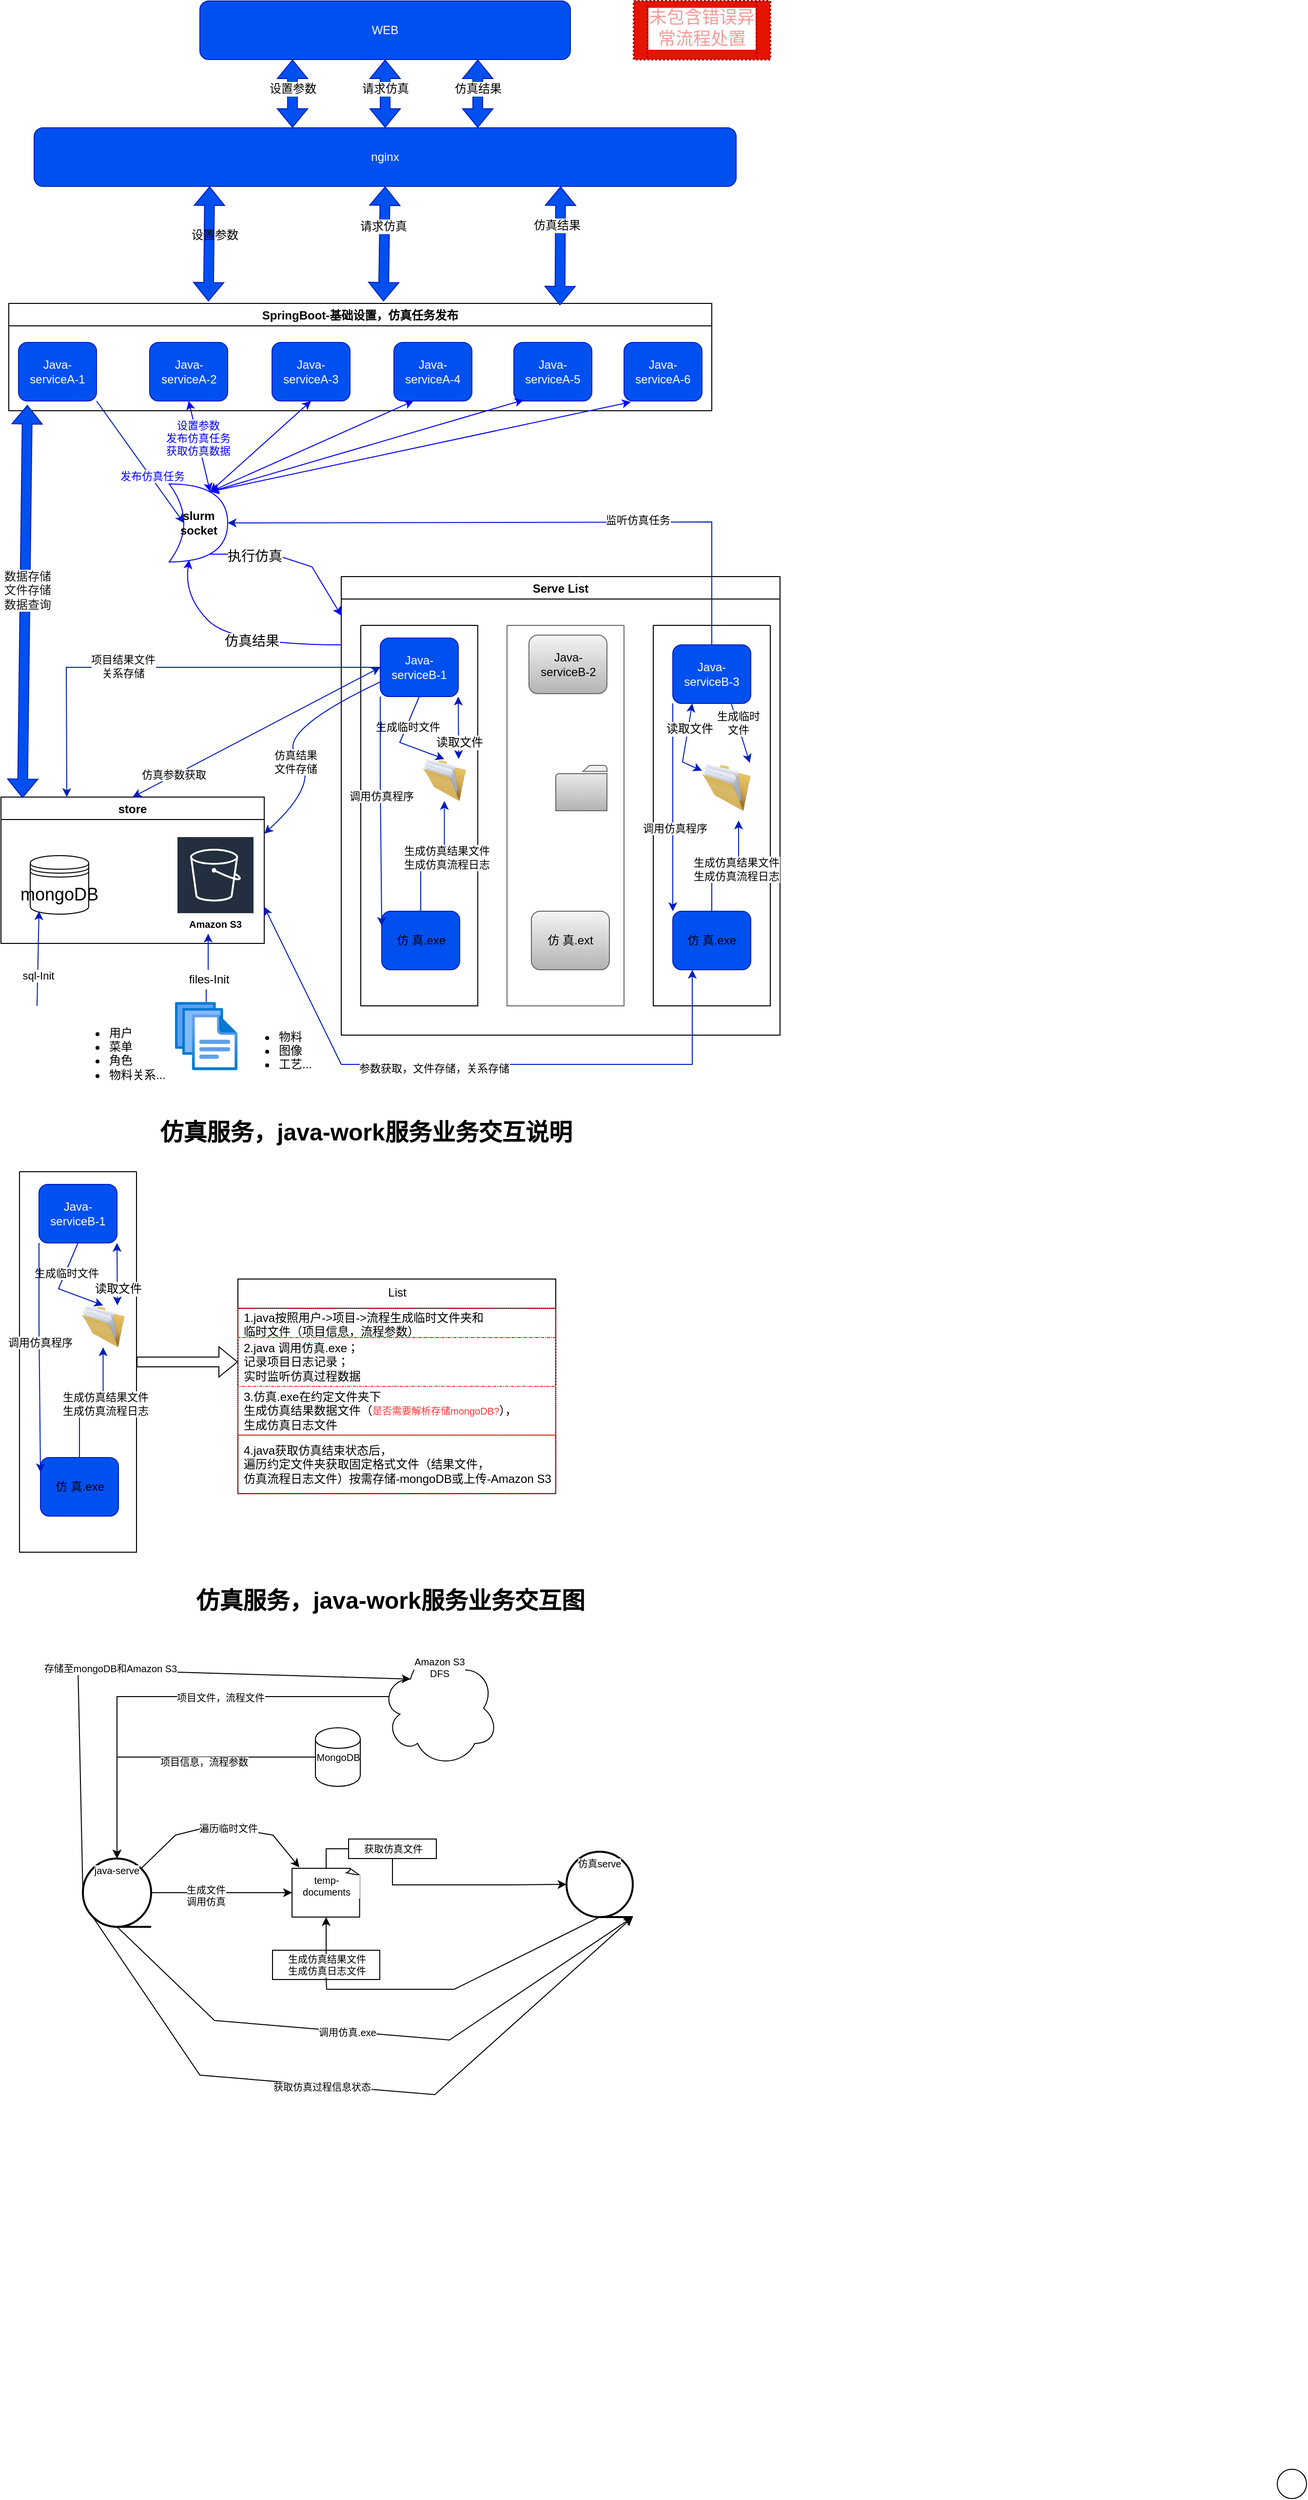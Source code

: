 <mxfile version="15.6.6" type="github">
  <diagram id="dEZNfELn5UutX3Va-8kG" name="Page-1">
    <mxGraphModel dx="1350" dy="805" grid="1" gridSize="10" guides="1" tooltips="1" connect="1" arrows="1" fold="1" page="1" pageScale="1" pageWidth="827" pageHeight="1169" math="0" shadow="0">
      <root>
        <mxCell id="0" />
        <mxCell id="1" parent="0" />
        <mxCell id="LqX_0N46ASxj5lr8gC6G-1" value="WEB" style="rounded=1;whiteSpace=wrap;html=1;fontColor=#ffffff;strokeColor=#001DBC;fillColor=#0050ef;" vertex="1" parent="1">
          <mxGeometry x="215" y="50" width="380" height="60" as="geometry" />
        </mxCell>
        <mxCell id="LqX_0N46ASxj5lr8gC6G-2" value="store" style="swimlane;fontColor=default;strokeColor=default;fillColor=default;" vertex="1" parent="1">
          <mxGeometry x="11" y="866" width="270" height="150" as="geometry" />
        </mxCell>
        <mxCell id="LqX_0N46ASxj5lr8gC6G-3" value="mongoDB" style="shape=datastore;whiteSpace=wrap;html=1;fontSize=18;fillColor=default;strokeColor=default;fontColor=default;" vertex="1" parent="LqX_0N46ASxj5lr8gC6G-2">
          <mxGeometry x="30" y="60" width="60" height="60" as="geometry" />
        </mxCell>
        <mxCell id="LqX_0N46ASxj5lr8gC6G-4" value="Amazon S3" style="sketch=0;outlineConnect=0;fontColor=default;gradientColor=none;strokeColor=#ffffff;fillColor=#232F3E;dashed=0;verticalLabelPosition=middle;verticalAlign=bottom;align=center;html=1;whiteSpace=wrap;fontSize=10;fontStyle=1;spacing=3;shape=mxgraph.aws4.productIcon;prIcon=mxgraph.aws4.s3;" vertex="1" parent="LqX_0N46ASxj5lr8gC6G-2">
          <mxGeometry x="180" y="40" width="80" height="100" as="geometry" />
        </mxCell>
        <mxCell id="LqX_0N46ASxj5lr8gC6G-5" value="nginx" style="rounded=1;whiteSpace=wrap;html=1;fontColor=#ffffff;strokeColor=#001DBC;fillColor=#0050ef;" vertex="1" parent="1">
          <mxGeometry x="45" y="180" width="720" height="60" as="geometry" />
        </mxCell>
        <mxCell id="LqX_0N46ASxj5lr8gC6G-6" value="SpringBoot-基础设置，仿真任务发布" style="swimlane;fontColor=default;strokeColor=default;fillColor=default;" vertex="1" parent="1">
          <mxGeometry x="19" y="360" width="721" height="110" as="geometry" />
        </mxCell>
        <mxCell id="LqX_0N46ASxj5lr8gC6G-7" value="Java-serviceA-1" style="rounded=1;whiteSpace=wrap;html=1;fontColor=#ffffff;strokeColor=#001DBC;fillColor=#0050ef;" vertex="1" parent="LqX_0N46ASxj5lr8gC6G-6">
          <mxGeometry x="10" y="40" width="80" height="60" as="geometry" />
        </mxCell>
        <mxCell id="LqX_0N46ASxj5lr8gC6G-8" value="Java-serviceA-2" style="rounded=1;whiteSpace=wrap;html=1;fontColor=#ffffff;strokeColor=#001DBC;fillColor=#0050ef;" vertex="1" parent="LqX_0N46ASxj5lr8gC6G-6">
          <mxGeometry x="144.5" y="40" width="80" height="60" as="geometry" />
        </mxCell>
        <mxCell id="LqX_0N46ASxj5lr8gC6G-9" value="Java-serviceA-3" style="rounded=1;whiteSpace=wrap;html=1;fontColor=#ffffff;strokeColor=#001DBC;fillColor=#0050ef;" vertex="1" parent="LqX_0N46ASxj5lr8gC6G-6">
          <mxGeometry x="270" y="40" width="80" height="60" as="geometry" />
        </mxCell>
        <mxCell id="LqX_0N46ASxj5lr8gC6G-10" value="Java-serviceA-6" style="rounded=1;whiteSpace=wrap;html=1;fontColor=#ffffff;strokeColor=#001DBC;fillColor=#0050ef;" vertex="1" parent="LqX_0N46ASxj5lr8gC6G-6">
          <mxGeometry x="631" y="40" width="80" height="60" as="geometry" />
        </mxCell>
        <mxCell id="LqX_0N46ASxj5lr8gC6G-11" value="Java-serviceA-5" style="rounded=1;whiteSpace=wrap;html=1;fontColor=#ffffff;strokeColor=#001DBC;fillColor=#0050ef;" vertex="1" parent="LqX_0N46ASxj5lr8gC6G-6">
          <mxGeometry x="518" y="40" width="80" height="60" as="geometry" />
        </mxCell>
        <mxCell id="LqX_0N46ASxj5lr8gC6G-12" value="Java-serviceA-4" style="rounded=1;whiteSpace=wrap;html=1;fontColor=#ffffff;strokeColor=#001DBC;fillColor=#0050ef;" vertex="1" parent="LqX_0N46ASxj5lr8gC6G-6">
          <mxGeometry x="395" y="40" width="80" height="60" as="geometry" />
        </mxCell>
        <mxCell id="LqX_0N46ASxj5lr8gC6G-13" value="Serve List" style="swimlane;fontColor=default;strokeColor=default;fillColor=default;" vertex="1" parent="1">
          <mxGeometry x="360" y="640" width="450" height="470" as="geometry" />
        </mxCell>
        <mxCell id="LqX_0N46ASxj5lr8gC6G-14" value="" style="swimlane;startSize=0;fontColor=#333333;strokeColor=#666666;fillColor=#E6E6E6;" vertex="1" parent="LqX_0N46ASxj5lr8gC6G-13">
          <mxGeometry x="170" y="50" width="120" height="390" as="geometry" />
        </mxCell>
        <mxCell id="LqX_0N46ASxj5lr8gC6G-15" value="Java-serviceB-2" style="rounded=1;whiteSpace=wrap;html=1;strokeColor=#666666;fillColor=#f5f5f5;gradientColor=#b3b3b3;fontColor=default;" vertex="1" parent="LqX_0N46ASxj5lr8gC6G-14">
          <mxGeometry x="22.5" y="10" width="80" height="60" as="geometry" />
        </mxCell>
        <mxCell id="LqX_0N46ASxj5lr8gC6G-16" value="仿 真.ext" style="rounded=1;whiteSpace=wrap;html=1;strokeColor=#666666;fillColor=#f5f5f5;gradientColor=#b3b3b3;fontColor=default;" vertex="1" parent="LqX_0N46ASxj5lr8gC6G-14">
          <mxGeometry x="25" y="293" width="80" height="60" as="geometry" />
        </mxCell>
        <mxCell id="LqX_0N46ASxj5lr8gC6G-17" value="" style="sketch=0;pointerEvents=1;shadow=0;dashed=0;html=1;strokeColor=#666666;fillColor=#f5f5f5;labelPosition=center;verticalLabelPosition=bottom;verticalAlign=top;outlineConnect=0;align=center;shape=mxgraph.office.concepts.folder;dashPattern=1 1;labelBackgroundColor=#ffffff;gradientColor=#b3b3b3;fontColor=default;" vertex="1" parent="LqX_0N46ASxj5lr8gC6G-14">
          <mxGeometry x="50" y="143.5" width="52.5" height="46.5" as="geometry" />
        </mxCell>
        <mxCell id="LqX_0N46ASxj5lr8gC6G-18" value="" style="swimlane;startSize=0;fontColor=default;strokeColor=default;fillColor=default;" vertex="1" parent="LqX_0N46ASxj5lr8gC6G-13">
          <mxGeometry x="20" y="50" width="120" height="390" as="geometry" />
        </mxCell>
        <mxCell id="LqX_0N46ASxj5lr8gC6G-19" value="Java-serviceB-1" style="rounded=1;whiteSpace=wrap;html=1;fontColor=#ffffff;strokeColor=#001DBC;fillColor=#0050ef;" vertex="1" parent="LqX_0N46ASxj5lr8gC6G-18">
          <mxGeometry x="20" y="13" width="80" height="60" as="geometry" />
        </mxCell>
        <mxCell id="LqX_0N46ASxj5lr8gC6G-20" value="" style="edgeStyle=orthogonalEdgeStyle;rounded=0;orthogonalLoop=1;jettySize=auto;html=1;labelBackgroundColor=default;fontColor=default;strokeColor=#001DBC;fillColor=#0050ef;" edge="1" parent="LqX_0N46ASxj5lr8gC6G-18" source="LqX_0N46ASxj5lr8gC6G-22" target="LqX_0N46ASxj5lr8gC6G-23">
          <mxGeometry relative="1" as="geometry" />
        </mxCell>
        <mxCell id="LqX_0N46ASxj5lr8gC6G-21" value="生成仿真结果文件&lt;br&gt;生成仿真流程日志" style="edgeLabel;html=1;align=center;verticalAlign=middle;resizable=0;points=[];fontColor=default;" vertex="1" connectable="0" parent="LqX_0N46ASxj5lr8gC6G-20">
          <mxGeometry x="0.181" y="-2" relative="1" as="geometry">
            <mxPoint y="1" as="offset" />
          </mxGeometry>
        </mxCell>
        <mxCell id="LqX_0N46ASxj5lr8gC6G-22" value="仿 真.exe" style="rounded=1;whiteSpace=wrap;html=1;fontColor=default;strokeColor=#001DBC;fillColor=#0050ef;" vertex="1" parent="LqX_0N46ASxj5lr8gC6G-18">
          <mxGeometry x="21.5" y="293" width="80" height="60" as="geometry" />
        </mxCell>
        <mxCell id="LqX_0N46ASxj5lr8gC6G-23" value="" style="image;html=1;image=img/lib/clip_art/general/Full_Folder_128x128.png;shadow=0;dashed=0;labelBackgroundColor=#ffffff;fontColor=default;strokeColor=default;strokeWidth=2;fillColor=none;verticalAlign=top;" vertex="1" parent="LqX_0N46ASxj5lr8gC6G-18">
          <mxGeometry x="56.5" y="137" width="58.5" height="43" as="geometry" />
        </mxCell>
        <mxCell id="LqX_0N46ASxj5lr8gC6G-24" value="" style="endArrow=classic;html=1;rounded=0;labelBackgroundColor=default;fontColor=default;strokeColor=#001DBC;exitX=0.5;exitY=1;exitDx=0;exitDy=0;entryX=0.5;entryY=0;entryDx=0;entryDy=0;fillColor=#0050ef;" edge="1" parent="LqX_0N46ASxj5lr8gC6G-18" source="LqX_0N46ASxj5lr8gC6G-19" target="LqX_0N46ASxj5lr8gC6G-23">
          <mxGeometry width="50" height="50" relative="1" as="geometry">
            <mxPoint x="82.5" y="87" as="sourcePoint" />
            <mxPoint x="22.5" y="137" as="targetPoint" />
            <Array as="points">
              <mxPoint x="40" y="120" />
            </Array>
          </mxGeometry>
        </mxCell>
        <mxCell id="LqX_0N46ASxj5lr8gC6G-25" value="生成临时文件" style="edgeLabel;html=1;align=center;verticalAlign=middle;resizable=0;points=[];fontColor=default;labelBackgroundColor=default;" vertex="1" connectable="0" parent="LqX_0N46ASxj5lr8gC6G-24">
          <mxGeometry x="-0.343" y="1" relative="1" as="geometry">
            <mxPoint as="offset" />
          </mxGeometry>
        </mxCell>
        <mxCell id="LqX_0N46ASxj5lr8gC6G-26" value="" style="endArrow=classic;html=1;rounded=0;labelBackgroundColor=default;fontColor=default;strokeColor=#001DBC;exitX=0;exitY=1;exitDx=0;exitDy=0;entryX=0;entryY=0.25;entryDx=0;entryDy=0;fillColor=#0050ef;" edge="1" parent="LqX_0N46ASxj5lr8gC6G-18" source="LqX_0N46ASxj5lr8gC6G-19" target="LqX_0N46ASxj5lr8gC6G-22">
          <mxGeometry width="50" height="50" relative="1" as="geometry">
            <mxPoint x="70" y="200" as="sourcePoint" />
            <mxPoint x="20" y="250" as="targetPoint" />
            <Array as="points">
              <mxPoint x="20" y="160" />
            </Array>
          </mxGeometry>
        </mxCell>
        <mxCell id="LqX_0N46ASxj5lr8gC6G-27" value="调用仿真程序" style="edgeLabel;html=1;align=center;verticalAlign=middle;resizable=0;points=[];fontColor=default;" vertex="1" connectable="0" parent="LqX_0N46ASxj5lr8gC6G-26">
          <mxGeometry x="-0.132" y="1" relative="1" as="geometry">
            <mxPoint as="offset" />
          </mxGeometry>
        </mxCell>
        <mxCell id="LqX_0N46ASxj5lr8gC6G-28" value="" style="endArrow=classic;startArrow=classic;html=1;rounded=0;labelBackgroundColor=default;fontSize=12;fontColor=default;strokeColor=#001DBC;entryX=1;entryY=1;entryDx=0;entryDy=0;exitX=0.75;exitY=0;exitDx=0;exitDy=0;fillColor=#0050ef;" edge="1" parent="LqX_0N46ASxj5lr8gC6G-18" source="LqX_0N46ASxj5lr8gC6G-23" target="LqX_0N46ASxj5lr8gC6G-19">
          <mxGeometry width="50" height="50" relative="1" as="geometry">
            <mxPoint x="90" y="130" as="sourcePoint" />
            <mxPoint x="140" y="80" as="targetPoint" />
          </mxGeometry>
        </mxCell>
        <mxCell id="LqX_0N46ASxj5lr8gC6G-29" value="读取文件" style="edgeLabel;html=1;align=center;verticalAlign=middle;resizable=0;points=[];fontSize=12;fontColor=default;labelBackgroundColor=default;" vertex="1" connectable="0" parent="LqX_0N46ASxj5lr8gC6G-28">
          <mxGeometry x="-0.446" relative="1" as="geometry">
            <mxPoint as="offset" />
          </mxGeometry>
        </mxCell>
        <mxCell id="LqX_0N46ASxj5lr8gC6G-30" value="" style="swimlane;startSize=0;fontColor=default;strokeColor=default;fillColor=default;" vertex="1" parent="LqX_0N46ASxj5lr8gC6G-13">
          <mxGeometry x="320" y="50" width="120" height="390" as="geometry" />
        </mxCell>
        <mxCell id="LqX_0N46ASxj5lr8gC6G-31" value="Java-serviceB-3" style="rounded=1;whiteSpace=wrap;html=1;strokeColor=#001DBC;fillColor=#0050ef;fontColor=#ffffff;" vertex="1" parent="LqX_0N46ASxj5lr8gC6G-30">
          <mxGeometry x="20" y="20" width="80" height="60" as="geometry" />
        </mxCell>
        <mxCell id="LqX_0N46ASxj5lr8gC6G-32" value="仿 真.exe" style="rounded=1;whiteSpace=wrap;html=1;strokeColor=#001DBC;fillColor=#0050ef;fontColor=default;" vertex="1" parent="LqX_0N46ASxj5lr8gC6G-30">
          <mxGeometry x="20" y="293" width="80" height="60" as="geometry" />
        </mxCell>
        <mxCell id="LqX_0N46ASxj5lr8gC6G-33" value="" style="image;html=1;image=img/lib/clip_art/general/Full_Folder_128x128.png;shadow=0;dashed=0;labelBackgroundColor=#ffffff;fontColor=default;strokeColor=default;strokeWidth=2;fillColor=none;verticalAlign=top;" vertex="1" parent="LqX_0N46ASxj5lr8gC6G-30">
          <mxGeometry x="50" y="132" width="50" height="68" as="geometry" />
        </mxCell>
        <mxCell id="LqX_0N46ASxj5lr8gC6G-34" value="" style="endArrow=classic;html=1;rounded=0;labelBackgroundColor=default;fontColor=default;strokeColor=#001DBC;exitX=0.75;exitY=1;exitDx=0;exitDy=0;entryX=0.98;entryY=0.132;entryDx=0;entryDy=0;fillColor=#0050ef;entryPerimeter=0;" edge="1" parent="LqX_0N46ASxj5lr8gC6G-30" source="LqX_0N46ASxj5lr8gC6G-31" target="LqX_0N46ASxj5lr8gC6G-33">
          <mxGeometry width="50" height="50" relative="1" as="geometry">
            <mxPoint x="69.25" y="90" as="sourcePoint" />
            <mxPoint x="100" y="154" as="targetPoint" />
          </mxGeometry>
        </mxCell>
        <mxCell id="LqX_0N46ASxj5lr8gC6G-35" value="生成临时&lt;br&gt;文件" style="edgeLabel;html=1;align=center;verticalAlign=middle;resizable=0;points=[];fontColor=default;labelBackgroundColor=default;" vertex="1" connectable="0" parent="LqX_0N46ASxj5lr8gC6G-34">
          <mxGeometry x="-0.343" y="1" relative="1" as="geometry">
            <mxPoint as="offset" />
          </mxGeometry>
        </mxCell>
        <mxCell id="LqX_0N46ASxj5lr8gC6G-36" value="" style="edgeStyle=orthogonalEdgeStyle;rounded=0;orthogonalLoop=1;jettySize=auto;html=1;labelBackgroundColor=default;fontColor=default;strokeColor=#001DBC;fillColor=#0050ef;entryX=0.75;entryY=1;entryDx=0;entryDy=0;exitX=0.5;exitY=0;exitDx=0;exitDy=0;" edge="1" parent="LqX_0N46ASxj5lr8gC6G-30" source="LqX_0N46ASxj5lr8gC6G-32" target="LqX_0N46ASxj5lr8gC6G-33">
          <mxGeometry relative="1" as="geometry">
            <mxPoint x="50" y="303" as="sourcePoint" />
            <mxPoint x="79.3" y="190" as="targetPoint" />
          </mxGeometry>
        </mxCell>
        <mxCell id="LqX_0N46ASxj5lr8gC6G-37" value="生成仿真结果文件&lt;br&gt;生成仿真流程日志" style="edgeLabel;html=1;align=center;verticalAlign=middle;resizable=0;points=[];fontColor=default;" vertex="1" connectable="0" parent="LqX_0N46ASxj5lr8gC6G-36">
          <mxGeometry x="0.181" y="-2" relative="1" as="geometry">
            <mxPoint y="1" as="offset" />
          </mxGeometry>
        </mxCell>
        <mxCell id="LqX_0N46ASxj5lr8gC6G-38" value="" style="endArrow=classic;html=1;rounded=0;labelBackgroundColor=default;fontColor=default;strokeColor=#001DBC;exitX=0;exitY=1;exitDx=0;exitDy=0;entryX=0;entryY=0;entryDx=0;entryDy=0;fillColor=#0050ef;" edge="1" parent="LqX_0N46ASxj5lr8gC6G-30" source="LqX_0N46ASxj5lr8gC6G-31" target="LqX_0N46ASxj5lr8gC6G-32">
          <mxGeometry width="50" height="50" relative="1" as="geometry">
            <mxPoint x="60" y="130" as="sourcePoint" />
            <mxPoint x="10" y="180" as="targetPoint" />
          </mxGeometry>
        </mxCell>
        <mxCell id="LqX_0N46ASxj5lr8gC6G-39" value="调用仿真程序" style="edgeLabel;html=1;align=center;verticalAlign=middle;resizable=0;points=[];fontColor=default;" vertex="1" connectable="0" parent="LqX_0N46ASxj5lr8gC6G-38">
          <mxGeometry x="0.202" y="2" relative="1" as="geometry">
            <mxPoint as="offset" />
          </mxGeometry>
        </mxCell>
        <mxCell id="LqX_0N46ASxj5lr8gC6G-40" value="" style="endArrow=classic;startArrow=classic;html=1;rounded=0;labelBackgroundColor=default;fontSize=12;fontColor=default;strokeColor=#001DBC;entryX=0.25;entryY=1;entryDx=0;entryDy=0;fillColor=#0050ef;exitX=0;exitY=0.25;exitDx=0;exitDy=0;" edge="1" parent="LqX_0N46ASxj5lr8gC6G-30" source="LqX_0N46ASxj5lr8gC6G-33" target="LqX_0N46ASxj5lr8gC6G-31">
          <mxGeometry width="50" height="50" relative="1" as="geometry">
            <mxPoint x="30" y="150" as="sourcePoint" />
            <mxPoint x="80" y="100" as="targetPoint" />
            <Array as="points">
              <mxPoint x="30" y="140" />
            </Array>
          </mxGeometry>
        </mxCell>
        <mxCell id="LqX_0N46ASxj5lr8gC6G-41" value="读取文件" style="edgeLabel;html=1;align=center;verticalAlign=middle;resizable=0;points=[];fontSize=12;fontColor=default;labelBackgroundColor=default;" vertex="1" connectable="0" parent="LqX_0N46ASxj5lr8gC6G-40">
          <mxGeometry x="0.378" relative="1" as="geometry">
            <mxPoint x="1" as="offset" />
          </mxGeometry>
        </mxCell>
        <mxCell id="LqX_0N46ASxj5lr8gC6G-43" value="" style="endArrow=classic;html=1;rounded=0;labelBackgroundColor=default;fontColor=default;strokeColor=#001DBC;exitX=1;exitY=1;exitDx=0;exitDy=0;entryX=0.25;entryY=0.5;entryDx=0;entryDy=0;entryPerimeter=0;fillColor=#0050ef;" edge="1" parent="1" source="LqX_0N46ASxj5lr8gC6G-7" target="LqX_0N46ASxj5lr8gC6G-129">
          <mxGeometry width="50" height="50" relative="1" as="geometry">
            <mxPoint x="160" y="510" as="sourcePoint" />
            <mxPoint x="180" y="584" as="targetPoint" />
          </mxGeometry>
        </mxCell>
        <mxCell id="LqX_0N46ASxj5lr8gC6G-44" value="发布仿真任务" style="edgeLabel;html=1;align=center;verticalAlign=middle;resizable=0;points=[];fontColor=#0000FF;labelBackgroundColor=default;" vertex="1" connectable="0" parent="LqX_0N46ASxj5lr8gC6G-43">
          <mxGeometry x="0.24" y="2" relative="1" as="geometry">
            <mxPoint as="offset" />
          </mxGeometry>
        </mxCell>
        <mxCell id="LqX_0N46ASxj5lr8gC6G-45" value="" style="shape=flexArrow;endArrow=classic;startArrow=classic;html=1;rounded=0;labelBackgroundColor=default;fontColor=default;strokeColor=#001DBC;entryX=0.5;entryY=1;entryDx=0;entryDy=0;fillColor=#0050ef;" edge="1" parent="1" source="LqX_0N46ASxj5lr8gC6G-5" target="LqX_0N46ASxj5lr8gC6G-1">
          <mxGeometry width="100" height="100" relative="1" as="geometry">
            <mxPoint x="355" y="240" as="sourcePoint" />
            <mxPoint x="455" y="140" as="targetPoint" />
          </mxGeometry>
        </mxCell>
        <mxCell id="LqX_0N46ASxj5lr8gC6G-46" value="请求仿真" style="edgeLabel;html=1;align=center;verticalAlign=middle;resizable=0;points=[];fontSize=12;fontColor=default;labelBackgroundColor=default;" vertex="1" connectable="0" parent="LqX_0N46ASxj5lr8gC6G-45">
          <mxGeometry x="0.286" y="-4" relative="1" as="geometry">
            <mxPoint x="-4" y="5" as="offset" />
          </mxGeometry>
        </mxCell>
        <mxCell id="LqX_0N46ASxj5lr8gC6G-47" value="" style="shape=flexArrow;endArrow=classic;startArrow=classic;html=1;rounded=0;labelBackgroundColor=default;fontColor=default;strokeColor=#001DBC;entryX=0.5;entryY=1;entryDx=0;entryDy=0;fillColor=#0050ef;" edge="1" parent="1">
          <mxGeometry width="100" height="100" relative="1" as="geometry">
            <mxPoint x="500" y="180" as="sourcePoint" />
            <mxPoint x="500" y="110" as="targetPoint" />
          </mxGeometry>
        </mxCell>
        <mxCell id="LqX_0N46ASxj5lr8gC6G-48" value="仿真结果" style="edgeLabel;html=1;align=center;verticalAlign=middle;resizable=0;points=[];fontSize=12;fontColor=default;labelBackgroundColor=default;" vertex="1" connectable="0" parent="LqX_0N46ASxj5lr8gC6G-47">
          <mxGeometry x="0.629" y="-8" relative="1" as="geometry">
            <mxPoint x="-8" y="17" as="offset" />
          </mxGeometry>
        </mxCell>
        <mxCell id="LqX_0N46ASxj5lr8gC6G-49" value="" style="shape=flexArrow;endArrow=classic;startArrow=classic;html=1;rounded=0;labelBackgroundColor=default;fontColor=default;strokeColor=#001DBC;entryX=0.5;entryY=1;entryDx=0;entryDy=0;exitX=0.533;exitY=-0.018;exitDx=0;exitDy=0;fillColor=#0050ef;exitPerimeter=0;" edge="1" parent="1" source="LqX_0N46ASxj5lr8gC6G-6" target="LqX_0N46ASxj5lr8gC6G-5">
          <mxGeometry width="100" height="100" relative="1" as="geometry">
            <mxPoint x="300" y="350" as="sourcePoint" />
            <mxPoint x="400" y="250" as="targetPoint" />
          </mxGeometry>
        </mxCell>
        <mxCell id="LqX_0N46ASxj5lr8gC6G-50" value="请求仿真" style="edgeLabel;html=1;align=center;verticalAlign=middle;resizable=0;points=[];fontSize=12;fontColor=default;" vertex="1" connectable="0" parent="LqX_0N46ASxj5lr8gC6G-49">
          <mxGeometry x="0.305" y="2" relative="1" as="geometry">
            <mxPoint as="offset" />
          </mxGeometry>
        </mxCell>
        <mxCell id="LqX_0N46ASxj5lr8gC6G-51" value="" style="shape=flexArrow;endArrow=classic;startArrow=classic;html=1;rounded=0;labelBackgroundColor=default;fontColor=default;strokeColor=#001DBC;entryX=0.75;entryY=1;entryDx=0;entryDy=0;exitX=0.784;exitY=0.018;exitDx=0;exitDy=0;fillColor=#0050ef;exitPerimeter=0;" edge="1" parent="1" source="LqX_0N46ASxj5lr8gC6G-6" target="LqX_0N46ASxj5lr8gC6G-5">
          <mxGeometry width="100" height="100" relative="1" as="geometry">
            <mxPoint x="400" y="350" as="sourcePoint" />
            <mxPoint x="500" y="250" as="targetPoint" />
          </mxGeometry>
        </mxCell>
        <mxCell id="LqX_0N46ASxj5lr8gC6G-52" value="仿真结果" style="edgeLabel;html=1;align=center;verticalAlign=middle;resizable=0;points=[];fontSize=12;fontColor=default;" vertex="1" connectable="0" parent="LqX_0N46ASxj5lr8gC6G-51">
          <mxGeometry x="0.344" y="4" relative="1" as="geometry">
            <mxPoint as="offset" />
          </mxGeometry>
        </mxCell>
        <mxCell id="LqX_0N46ASxj5lr8gC6G-55" value="" style="curved=1;endArrow=classic;html=1;rounded=0;labelBackgroundColor=default;fontColor=default;strokeColor=#001DBC;exitX=0;exitY=0.75;exitDx=0;exitDy=0;entryX=1;entryY=0.25;entryDx=0;entryDy=0;fillColor=#0050ef;" edge="1" parent="1" source="LqX_0N46ASxj5lr8gC6G-19" target="LqX_0N46ASxj5lr8gC6G-2">
          <mxGeometry width="50" height="50" relative="1" as="geometry">
            <mxPoint x="340" y="800" as="sourcePoint" />
            <mxPoint x="290" y="850" as="targetPoint" />
            <Array as="points">
              <mxPoint x="290" y="800" />
              <mxPoint x="340" y="850" />
            </Array>
          </mxGeometry>
        </mxCell>
        <mxCell id="LqX_0N46ASxj5lr8gC6G-56" value="仿真结果&lt;br&gt;文件存储" style="edgeLabel;html=1;align=center;verticalAlign=middle;resizable=0;points=[];fontColor=default;" vertex="1" connectable="0" parent="LqX_0N46ASxj5lr8gC6G-55">
          <mxGeometry x="0.171" y="-6" relative="1" as="geometry">
            <mxPoint y="-1" as="offset" />
          </mxGeometry>
        </mxCell>
        <mxCell id="LqX_0N46ASxj5lr8gC6G-57" value="" style="endArrow=classic;html=1;rounded=0;labelBackgroundColor=default;fontColor=default;strokeColor=#001DBC;exitX=0.5;exitY=0;exitDx=0;exitDy=0;entryX=1;entryY=0.5;entryDx=0;entryDy=0;entryPerimeter=0;fillColor=#0050ef;" edge="1" parent="1" source="LqX_0N46ASxj5lr8gC6G-31" target="LqX_0N46ASxj5lr8gC6G-129">
          <mxGeometry width="50" height="50" relative="1" as="geometry">
            <mxPoint x="710" y="580" as="sourcePoint" />
            <mxPoint x="253.5" y="584" as="targetPoint" />
            <Array as="points">
              <mxPoint x="740" y="584" />
            </Array>
          </mxGeometry>
        </mxCell>
        <mxCell id="LqX_0N46ASxj5lr8gC6G-58" value="监听仿真任务" style="edgeLabel;html=1;align=center;verticalAlign=middle;resizable=0;points=[];fontColor=default;" vertex="1" connectable="0" parent="LqX_0N46ASxj5lr8gC6G-57">
          <mxGeometry x="-0.35" y="-2" relative="1" as="geometry">
            <mxPoint as="offset" />
          </mxGeometry>
        </mxCell>
        <mxCell id="LqX_0N46ASxj5lr8gC6G-59" value="" style="endArrow=classic;html=1;rounded=0;labelBackgroundColor=default;fontColor=default;strokeColor=#001DBC;exitX=0;exitY=0.5;exitDx=0;exitDy=0;entryX=0.25;entryY=0;entryDx=0;entryDy=0;fillColor=#0050ef;" edge="1" parent="1" source="LqX_0N46ASxj5lr8gC6G-19" target="LqX_0N46ASxj5lr8gC6G-2">
          <mxGeometry width="50" height="50" relative="1" as="geometry">
            <mxPoint x="30" y="810" as="sourcePoint" />
            <mxPoint x="80" y="740" as="targetPoint" />
            <Array as="points">
              <mxPoint x="78" y="733" />
            </Array>
          </mxGeometry>
        </mxCell>
        <mxCell id="LqX_0N46ASxj5lr8gC6G-60" value="项目结果文件&lt;br&gt;关系存储" style="edgeLabel;html=1;align=center;verticalAlign=middle;resizable=0;points=[];fontColor=default;" vertex="1" connectable="0" parent="LqX_0N46ASxj5lr8gC6G-59">
          <mxGeometry x="0.16" y="-1" relative="1" as="geometry">
            <mxPoint as="offset" />
          </mxGeometry>
        </mxCell>
        <mxCell id="LqX_0N46ASxj5lr8gC6G-61" value="" style="endArrow=classic;startArrow=classic;html=1;rounded=0;labelBackgroundColor=default;fontColor=default;strokeColor=#001DBC;entryX=0;entryY=0.5;entryDx=0;entryDy=0;exitX=0.5;exitY=0;exitDx=0;exitDy=0;fillColor=#0050ef;" edge="1" parent="1" source="LqX_0N46ASxj5lr8gC6G-2" target="LqX_0N46ASxj5lr8gC6G-19">
          <mxGeometry width="50" height="50" relative="1" as="geometry">
            <mxPoint x="170" y="850" as="sourcePoint" />
            <mxPoint x="220" y="800" as="targetPoint" />
          </mxGeometry>
        </mxCell>
        <mxCell id="LqX_0N46ASxj5lr8gC6G-62" value="仿真参数获取" style="edgeLabel;html=1;align=center;verticalAlign=middle;resizable=0;points=[];fontColor=default;" vertex="1" connectable="0" parent="LqX_0N46ASxj5lr8gC6G-61">
          <mxGeometry x="-0.668" y="1" relative="1" as="geometry">
            <mxPoint as="offset" />
          </mxGeometry>
        </mxCell>
        <mxCell id="LqX_0N46ASxj5lr8gC6G-63" value="" style="endArrow=classic;startArrow=classic;html=1;rounded=0;labelBackgroundColor=default;fontColor=default;strokeColor=#001DBC;entryX=0.25;entryY=1;entryDx=0;entryDy=0;exitX=1;exitY=0.75;exitDx=0;exitDy=0;fillColor=#0050ef;" edge="1" parent="1" source="LqX_0N46ASxj5lr8gC6G-2" target="LqX_0N46ASxj5lr8gC6G-32">
          <mxGeometry width="50" height="50" relative="1" as="geometry">
            <mxPoint x="690" y="1093" as="sourcePoint" />
            <mxPoint x="740" y="1043" as="targetPoint" />
            <Array as="points">
              <mxPoint x="360" y="1140" />
              <mxPoint x="590" y="1140" />
              <mxPoint x="720" y="1140" />
            </Array>
          </mxGeometry>
        </mxCell>
        <mxCell id="LqX_0N46ASxj5lr8gC6G-64" value="参数获取，文件存储，关系存储" style="edgeLabel;html=1;align=center;verticalAlign=middle;resizable=0;points=[];fontColor=default;labelBackgroundColor=default;" vertex="1" connectable="0" parent="LqX_0N46ASxj5lr8gC6G-63">
          <mxGeometry x="-0.138" y="-4" relative="1" as="geometry">
            <mxPoint as="offset" />
          </mxGeometry>
        </mxCell>
        <mxCell id="LqX_0N46ASxj5lr8gC6G-65" value="" style="shape=image;html=1;verticalAlign=top;verticalLabelPosition=bottom;labelBackgroundColor=#ffffff;imageAspect=0;aspect=fixed;image=https://cdn1.iconfinder.com/data/icons/hawcons/32/699166-icon-89-document-file-sql-128.png;shadow=0;dashed=1;dashPattern=1 1;fontColor=default;strokeColor=default;strokeWidth=2;fillColor=default;" vertex="1" parent="1">
          <mxGeometry x="13" y="1080" width="70" height="70" as="geometry" />
        </mxCell>
        <mxCell id="LqX_0N46ASxj5lr8gC6G-66" value="" style="endArrow=classic;html=1;rounded=0;labelBackgroundColor=default;fontColor=default;strokeColor=#001DBC;exitX=0.5;exitY=0;exitDx=0;exitDy=0;entryX=0.15;entryY=0.95;entryDx=0;entryDy=0;entryPerimeter=0;fillColor=#0050ef;" edge="1" parent="1" source="LqX_0N46ASxj5lr8gC6G-65" target="LqX_0N46ASxj5lr8gC6G-3">
          <mxGeometry width="50" height="50" relative="1" as="geometry">
            <mxPoint x="90" y="1090" as="sourcePoint" />
            <mxPoint x="140" y="1040" as="targetPoint" />
          </mxGeometry>
        </mxCell>
        <mxCell id="LqX_0N46ASxj5lr8gC6G-67" value="sql-Init" style="edgeLabel;html=1;align=center;verticalAlign=middle;resizable=0;points=[];fontColor=default;" vertex="1" connectable="0" parent="LqX_0N46ASxj5lr8gC6G-66">
          <mxGeometry x="-0.361" relative="1" as="geometry">
            <mxPoint as="offset" />
          </mxGeometry>
        </mxCell>
        <mxCell id="LqX_0N46ASxj5lr8gC6G-68" value="" style="edgeStyle=orthogonalEdgeStyle;rounded=0;orthogonalLoop=1;jettySize=auto;html=1;labelBackgroundColor=default;fontColor=default;strokeColor=#001DBC;fillColor=#0050ef;startArrow=none;" edge="1" parent="1" source="LqX_0N46ASxj5lr8gC6G-70" target="LqX_0N46ASxj5lr8gC6G-4">
          <mxGeometry relative="1" as="geometry">
            <Array as="points">
              <mxPoint x="231" y="1050" />
            </Array>
          </mxGeometry>
        </mxCell>
        <mxCell id="LqX_0N46ASxj5lr8gC6G-69" value="" style="aspect=fixed;html=1;points=[];align=center;image;fontSize=12;image=img/lib/azure2/general/Files.svg;shadow=0;dashed=1;dashPattern=1 1;labelBackgroundColor=default;fontColor=default;strokeColor=default;strokeWidth=2;fillColor=default;" vertex="1" parent="1">
          <mxGeometry x="189.5" y="1076" width="64" height="70" as="geometry" />
        </mxCell>
        <mxCell id="LqX_0N46ASxj5lr8gC6G-70" value="files-Init" style="text;html=1;align=center;verticalAlign=middle;resizable=0;points=[];autosize=1;strokeColor=none;fillColor=none;fontColor=default;" vertex="1" parent="1">
          <mxGeometry x="193.5" y="1043" width="60" height="20" as="geometry" />
        </mxCell>
        <mxCell id="LqX_0N46ASxj5lr8gC6G-71" value="" style="edgeStyle=orthogonalEdgeStyle;rounded=0;orthogonalLoop=1;jettySize=auto;html=1;labelBackgroundColor=default;fontColor=default;strokeColor=#001DBC;fillColor=#0050ef;endArrow=none;" edge="1" parent="1" source="LqX_0N46ASxj5lr8gC6G-69" target="LqX_0N46ASxj5lr8gC6G-70">
          <mxGeometry relative="1" as="geometry">
            <mxPoint x="231" y="1080" as="sourcePoint" />
            <mxPoint x="231" y="1006" as="targetPoint" />
            <Array as="points">
              <mxPoint x="231" y="1050" />
            </Array>
          </mxGeometry>
        </mxCell>
        <mxCell id="LqX_0N46ASxj5lr8gC6G-72" value="&lt;font style=&quot;font-size: 18px&quot; color=&quot;#f19c99&quot;&gt;未包含错误异常流程处置&lt;/font&gt;" style="shape=process;whiteSpace=wrap;html=1;backgroundOutline=1;shadow=0;dashed=1;dashPattern=1 1;labelBackgroundColor=default;strokeWidth=2;verticalAlign=top;perimeterSpacing=1;fillColor=#e51400;strokeColor=#B20000;fontColor=#ffffff;" vertex="1" parent="1">
          <mxGeometry x="660" y="50" width="140" height="60" as="geometry" />
        </mxCell>
        <mxCell id="LqX_0N46ASxj5lr8gC6G-73" value="" style="shape=flexArrow;endArrow=classic;startArrow=classic;html=1;rounded=0;labelBackgroundColor=default;fontSize=18;fontColor=#3333FF;strokeColor=#001DBC;entryX=0.113;entryY=1.067;entryDx=0;entryDy=0;exitX=0.078;exitY=0.007;exitDx=0;exitDy=0;exitPerimeter=0;fillColor=#0050ef;entryPerimeter=0;" edge="1" parent="1" target="LqX_0N46ASxj5lr8gC6G-7">
          <mxGeometry width="100" height="100" relative="1" as="geometry">
            <mxPoint x="33.06" y="867.05" as="sourcePoint" />
            <mxPoint x="51" y="460" as="targetPoint" />
          </mxGeometry>
        </mxCell>
        <mxCell id="LqX_0N46ASxj5lr8gC6G-74" value="数据存储&lt;br style=&quot;font-size: 12px&quot;&gt;文件存储&lt;br&gt;数据查询" style="edgeLabel;html=1;align=center;verticalAlign=middle;resizable=0;points=[];fontSize=12;fontColor=#1A1A1A;labelBackgroundColor=default;" vertex="1" connectable="0" parent="LqX_0N46ASxj5lr8gC6G-73">
          <mxGeometry x="0.058" y="-2" relative="1" as="geometry">
            <mxPoint as="offset" />
          </mxGeometry>
        </mxCell>
        <mxCell id="LqX_0N46ASxj5lr8gC6G-75" value="&lt;ul&gt;&lt;li&gt;用户&lt;/li&gt;&lt;li&gt;菜单&amp;nbsp;&lt;/li&gt;&lt;li&gt;角色&lt;/li&gt;&lt;li&gt;物料关系...&lt;/li&gt;&lt;/ul&gt;" style="text;strokeColor=none;fillColor=none;html=1;whiteSpace=wrap;verticalAlign=middle;overflow=hidden;shadow=0;dashed=1;dashPattern=1 1;labelBackgroundColor=default;fontSize=12;fontColor=default;" vertex="1" parent="1">
          <mxGeometry x="80" y="1086" width="100" height="74" as="geometry" />
        </mxCell>
        <mxCell id="LqX_0N46ASxj5lr8gC6G-76" value="&lt;ul&gt;&lt;li&gt;物料&lt;/li&gt;&lt;li&gt;图像&lt;/li&gt;&lt;li&gt;工艺...&lt;/li&gt;&lt;/ul&gt;" style="text;strokeColor=none;fillColor=none;html=1;whiteSpace=wrap;verticalAlign=middle;overflow=hidden;shadow=0;dashed=1;dashPattern=1 1;labelBackgroundColor=default;fontSize=12;fontColor=default;" vertex="1" parent="1">
          <mxGeometry x="254" y="1090" width="90" height="60" as="geometry" />
        </mxCell>
        <mxCell id="LqX_0N46ASxj5lr8gC6G-77" value="" style="shape=flexArrow;endArrow=classic;startArrow=classic;html=1;rounded=0;labelBackgroundColor=default;fontSize=12;fontColor=default;strokeColor=#001DBC;entryX=0.25;entryY=1;entryDx=0;entryDy=0;fillColor=#0050ef;exitX=0.284;exitY=-0.018;exitDx=0;exitDy=0;exitPerimeter=0;" edge="1" parent="1" source="LqX_0N46ASxj5lr8gC6G-6" target="LqX_0N46ASxj5lr8gC6G-5">
          <mxGeometry width="100" height="100" relative="1" as="geometry">
            <mxPoint x="225" y="350" as="sourcePoint" />
            <mxPoint x="360" y="260" as="targetPoint" />
          </mxGeometry>
        </mxCell>
        <mxCell id="LqX_0N46ASxj5lr8gC6G-78" value="" style="shape=flexArrow;endArrow=classic;startArrow=classic;html=1;rounded=0;labelBackgroundColor=default;fontSize=12;fontColor=default;strokeColor=#001DBC;entryX=0.25;entryY=1;entryDx=0;entryDy=0;exitX=0.368;exitY=0;exitDx=0;exitDy=0;exitPerimeter=0;fillColor=#0050ef;" edge="1" parent="1" source="LqX_0N46ASxj5lr8gC6G-5" target="LqX_0N46ASxj5lr8gC6G-1">
          <mxGeometry width="100" height="100" relative="1" as="geometry">
            <mxPoint x="110" y="210" as="sourcePoint" />
            <mxPoint x="210" y="110" as="targetPoint" />
          </mxGeometry>
        </mxCell>
        <mxCell id="LqX_0N46ASxj5lr8gC6G-79" value="设置参数" style="edgeLabel;html=1;align=center;verticalAlign=middle;resizable=0;points=[];fontSize=12;fontColor=default;labelBackgroundColor=default;" vertex="1" connectable="0" parent="LqX_0N46ASxj5lr8gC6G-78">
          <mxGeometry x="0.286" y="-4" relative="1" as="geometry">
            <mxPoint x="-4" y="5" as="offset" />
          </mxGeometry>
        </mxCell>
        <mxCell id="LqX_0N46ASxj5lr8gC6G-80" value="设置参数" style="text;html=1;align=center;verticalAlign=middle;resizable=0;points=[];autosize=1;strokeColor=none;fillColor=none;fontSize=12;fontColor=default;" vertex="1" parent="1">
          <mxGeometry x="200" y="280" width="60" height="20" as="geometry" />
        </mxCell>
        <mxCell id="LqX_0N46ASxj5lr8gC6G-82" value="" style="swimlane;startSize=0;fontColor=default;strokeColor=default;fillColor=default;" vertex="1" parent="1">
          <mxGeometry x="30" y="1250" width="120" height="390" as="geometry" />
        </mxCell>
        <mxCell id="LqX_0N46ASxj5lr8gC6G-83" value="Java-serviceB-1" style="rounded=1;whiteSpace=wrap;html=1;fontColor=#ffffff;strokeColor=#001DBC;fillColor=#0050ef;" vertex="1" parent="LqX_0N46ASxj5lr8gC6G-82">
          <mxGeometry x="20" y="13" width="80" height="60" as="geometry" />
        </mxCell>
        <mxCell id="LqX_0N46ASxj5lr8gC6G-84" value="" style="edgeStyle=orthogonalEdgeStyle;rounded=0;orthogonalLoop=1;jettySize=auto;html=1;labelBackgroundColor=default;fontColor=default;strokeColor=#001DBC;fillColor=#0050ef;" edge="1" parent="LqX_0N46ASxj5lr8gC6G-82" source="LqX_0N46ASxj5lr8gC6G-86" target="LqX_0N46ASxj5lr8gC6G-87">
          <mxGeometry relative="1" as="geometry" />
        </mxCell>
        <mxCell id="LqX_0N46ASxj5lr8gC6G-85" value="生成仿真结果文件&lt;br&gt;生成仿真流程日志" style="edgeLabel;html=1;align=center;verticalAlign=middle;resizable=0;points=[];fontColor=default;" vertex="1" connectable="0" parent="LqX_0N46ASxj5lr8gC6G-84">
          <mxGeometry x="0.181" y="-2" relative="1" as="geometry">
            <mxPoint y="1" as="offset" />
          </mxGeometry>
        </mxCell>
        <mxCell id="LqX_0N46ASxj5lr8gC6G-86" value="仿 真.exe" style="rounded=1;whiteSpace=wrap;html=1;fontColor=default;strokeColor=#001DBC;fillColor=#0050ef;" vertex="1" parent="LqX_0N46ASxj5lr8gC6G-82">
          <mxGeometry x="21.5" y="293" width="80" height="60" as="geometry" />
        </mxCell>
        <mxCell id="LqX_0N46ASxj5lr8gC6G-87" value="" style="image;html=1;image=img/lib/clip_art/general/Full_Folder_128x128.png;shadow=0;dashed=0;labelBackgroundColor=#ffffff;fontColor=default;strokeColor=default;strokeWidth=2;fillColor=none;verticalAlign=top;" vertex="1" parent="LqX_0N46ASxj5lr8gC6G-82">
          <mxGeometry x="56.5" y="137" width="58.5" height="43" as="geometry" />
        </mxCell>
        <mxCell id="LqX_0N46ASxj5lr8gC6G-88" value="" style="endArrow=classic;html=1;rounded=0;labelBackgroundColor=default;fontColor=default;strokeColor=#001DBC;exitX=0.5;exitY=1;exitDx=0;exitDy=0;entryX=0.5;entryY=0;entryDx=0;entryDy=0;fillColor=#0050ef;" edge="1" parent="LqX_0N46ASxj5lr8gC6G-82" source="LqX_0N46ASxj5lr8gC6G-83" target="LqX_0N46ASxj5lr8gC6G-87">
          <mxGeometry width="50" height="50" relative="1" as="geometry">
            <mxPoint x="82.5" y="87" as="sourcePoint" />
            <mxPoint x="22.5" y="137" as="targetPoint" />
            <Array as="points">
              <mxPoint x="40" y="120" />
            </Array>
          </mxGeometry>
        </mxCell>
        <mxCell id="LqX_0N46ASxj5lr8gC6G-89" value="生成临时文件" style="edgeLabel;html=1;align=center;verticalAlign=middle;resizable=0;points=[];fontColor=default;labelBackgroundColor=default;" vertex="1" connectable="0" parent="LqX_0N46ASxj5lr8gC6G-88">
          <mxGeometry x="-0.343" y="1" relative="1" as="geometry">
            <mxPoint as="offset" />
          </mxGeometry>
        </mxCell>
        <mxCell id="LqX_0N46ASxj5lr8gC6G-90" value="" style="endArrow=classic;html=1;rounded=0;labelBackgroundColor=default;fontColor=default;strokeColor=#001DBC;exitX=0;exitY=1;exitDx=0;exitDy=0;entryX=0;entryY=0.25;entryDx=0;entryDy=0;fillColor=#0050ef;" edge="1" parent="LqX_0N46ASxj5lr8gC6G-82" source="LqX_0N46ASxj5lr8gC6G-83" target="LqX_0N46ASxj5lr8gC6G-86">
          <mxGeometry width="50" height="50" relative="1" as="geometry">
            <mxPoint x="70" y="200" as="sourcePoint" />
            <mxPoint x="20" y="250" as="targetPoint" />
            <Array as="points">
              <mxPoint x="20" y="160" />
            </Array>
          </mxGeometry>
        </mxCell>
        <mxCell id="LqX_0N46ASxj5lr8gC6G-91" value="调用仿真程序" style="edgeLabel;html=1;align=center;verticalAlign=middle;resizable=0;points=[];fontColor=default;" vertex="1" connectable="0" parent="LqX_0N46ASxj5lr8gC6G-90">
          <mxGeometry x="-0.132" y="1" relative="1" as="geometry">
            <mxPoint as="offset" />
          </mxGeometry>
        </mxCell>
        <mxCell id="LqX_0N46ASxj5lr8gC6G-92" value="" style="endArrow=classic;startArrow=classic;html=1;rounded=0;labelBackgroundColor=default;fontSize=12;fontColor=default;strokeColor=#001DBC;entryX=1;entryY=1;entryDx=0;entryDy=0;exitX=0.75;exitY=0;exitDx=0;exitDy=0;fillColor=#0050ef;" edge="1" parent="LqX_0N46ASxj5lr8gC6G-82" source="LqX_0N46ASxj5lr8gC6G-87" target="LqX_0N46ASxj5lr8gC6G-83">
          <mxGeometry width="50" height="50" relative="1" as="geometry">
            <mxPoint x="90" y="130" as="sourcePoint" />
            <mxPoint x="140" y="80" as="targetPoint" />
          </mxGeometry>
        </mxCell>
        <mxCell id="LqX_0N46ASxj5lr8gC6G-93" value="读取文件" style="edgeLabel;html=1;align=center;verticalAlign=middle;resizable=0;points=[];fontSize=12;fontColor=default;labelBackgroundColor=default;" vertex="1" connectable="0" parent="LqX_0N46ASxj5lr8gC6G-92">
          <mxGeometry x="-0.446" relative="1" as="geometry">
            <mxPoint as="offset" />
          </mxGeometry>
        </mxCell>
        <mxCell id="LqX_0N46ASxj5lr8gC6G-94" value="" style="shape=flexArrow;endArrow=classic;html=1;rounded=0;labelBackgroundColor=default;fontSize=12;fontColor=default;strokeColor=default;exitX=1;exitY=0.5;exitDx=0;exitDy=0;entryX=0;entryY=0.5;entryDx=0;entryDy=0;" edge="1" parent="1" source="LqX_0N46ASxj5lr8gC6G-82" target="LqX_0N46ASxj5lr8gC6G-97">
          <mxGeometry width="50" height="50" relative="1" as="geometry">
            <mxPoint x="230" y="1470" as="sourcePoint" />
            <mxPoint x="250" y="1430" as="targetPoint" />
          </mxGeometry>
        </mxCell>
        <mxCell id="LqX_0N46ASxj5lr8gC6G-95" value="List" style="swimlane;fontStyle=0;childLayout=stackLayout;horizontal=1;startSize=30;horizontalStack=0;resizeParent=1;resizeParentMax=0;resizeLast=0;collapsible=1;marginBottom=0;shadow=0;labelBackgroundColor=default;fontSize=12;fontColor=default;strokeColor=default;strokeWidth=1;fillColor=default;verticalAlign=top;html=1;" vertex="1" parent="1">
          <mxGeometry x="254" y="1360" width="326" height="220" as="geometry" />
        </mxCell>
        <mxCell id="LqX_0N46ASxj5lr8gC6G-96" value="1.java按照用户-&amp;gt;项目-&amp;gt;流程生成临时文件夹和&lt;br&gt;临时文件（项目信息，流程参数）" style="text;strokeColor=#FF0000;fillColor=none;align=left;verticalAlign=middle;spacingLeft=4;spacingRight=4;overflow=hidden;points=[[0,0.5],[1,0.5]];portConstraint=eastwest;rotatable=0;shadow=0;dashed=1;dashPattern=1 1;labelBackgroundColor=default;fontSize=12;fontColor=default;html=1;" vertex="1" parent="LqX_0N46ASxj5lr8gC6G-95">
          <mxGeometry y="30" width="326" height="30" as="geometry" />
        </mxCell>
        <mxCell id="LqX_0N46ASxj5lr8gC6G-97" value="2.java 调用仿真.exe；&lt;br&gt;记录项目日志记录；&lt;br&gt;实时监听仿真过程数据" style="text;align=left;verticalAlign=middle;spacingLeft=4;spacingRight=4;overflow=hidden;points=[[0,0.5],[1,0.5]];portConstraint=eastwest;rotatable=0;shadow=0;labelBackgroundColor=default;fontSize=12;html=1;fontColor=default;strokeWidth=1;strokeColor=#FF3333;dashed=1;dashPattern=1 2;" vertex="1" parent="LqX_0N46ASxj5lr8gC6G-95">
          <mxGeometry y="60" width="326" height="50" as="geometry" />
        </mxCell>
        <mxCell id="LqX_0N46ASxj5lr8gC6G-98" value="3.仿真.exe在约定文件夹下&lt;br&gt;生成仿真结果数据文件（&lt;font style=&quot;font-size: 10px&quot; color=&quot;#ff3333&quot;&gt;是否需要解析存储mongoDB?&lt;/font&gt;），&lt;br&gt;生成仿真日志文件" style="text;strokeColor=#FF3333;fillColor=none;align=left;verticalAlign=middle;spacingLeft=4;spacingRight=4;overflow=hidden;points=[[0,0.5],[1,0.5]];portConstraint=eastwest;rotatable=0;shadow=0;dashed=1;dashPattern=1 1;labelBackgroundColor=default;fontSize=12;fontColor=default;html=1;" vertex="1" parent="LqX_0N46ASxj5lr8gC6G-95">
          <mxGeometry y="110" width="326" height="50" as="geometry" />
        </mxCell>
        <mxCell id="LqX_0N46ASxj5lr8gC6G-99" value="4.java获取仿真结束状态后，&lt;br&gt;遍历约定文件夹获取固定格式文件（结果文件，&lt;br&gt;仿真流程日志文件）按需存储-mongoDB或上传-Amazon S3" style="text;strokeColor=#FF0000;fillColor=none;align=left;verticalAlign=middle;spacingLeft=4;spacingRight=4;overflow=hidden;points=[[0,0.5],[1,0.5]];portConstraint=eastwest;rotatable=0;shadow=0;dashed=1;dashPattern=1 1;labelBackgroundColor=default;fontSize=12;fontColor=default;html=1;" vertex="1" parent="LqX_0N46ASxj5lr8gC6G-95">
          <mxGeometry y="160" width="326" height="60" as="geometry" />
        </mxCell>
        <mxCell id="LqX_0N46ASxj5lr8gC6G-100" style="edgeStyle=orthogonalEdgeStyle;rounded=0;orthogonalLoop=1;jettySize=auto;html=1;entryX=0.5;entryY=0;entryDx=0;entryDy=0;labelBackgroundColor=default;fontSize=10;fontColor=default;strokeColor=default;entryPerimeter=0;" edge="1" parent="1" source="LqX_0N46ASxj5lr8gC6G-102" target="LqX_0N46ASxj5lr8gC6G-111">
          <mxGeometry relative="1" as="geometry">
            <mxPoint x="180.5" y="1952" as="targetPoint" />
          </mxGeometry>
        </mxCell>
        <mxCell id="LqX_0N46ASxj5lr8gC6G-101" value="项目信息，流程参数" style="edgeLabel;html=1;align=center;verticalAlign=middle;resizable=0;points=[];fontSize=10;fontColor=default;labelBackgroundColor=default;" vertex="1" connectable="0" parent="LqX_0N46ASxj5lr8gC6G-100">
          <mxGeometry x="-0.255" y="5" relative="1" as="geometry">
            <mxPoint as="offset" />
          </mxGeometry>
        </mxCell>
        <mxCell id="LqX_0N46ASxj5lr8gC6G-102" value="MongoDB" style="shape=cylinder;whiteSpace=wrap;html=1;boundedLbl=1;backgroundOutline=1;shadow=0;labelBackgroundColor=default;fontSize=10;fontColor=default;strokeColor=default;strokeWidth=1;fillColor=default;verticalAlign=top;" vertex="1" parent="1">
          <mxGeometry x="333.5" y="1820" width="46" height="60" as="geometry" />
        </mxCell>
        <mxCell id="LqX_0N46ASxj5lr8gC6G-103" style="edgeStyle=orthogonalEdgeStyle;rounded=0;orthogonalLoop=1;jettySize=auto;html=1;entryX=0.5;entryY=0;entryDx=0;entryDy=0;labelBackgroundColor=default;fontSize=10;fontColor=default;strokeColor=default;entryPerimeter=0;exitX=0.07;exitY=0.4;exitDx=0;exitDy=0;exitPerimeter=0;" edge="1" parent="1" source="LqX_0N46ASxj5lr8gC6G-105" target="LqX_0N46ASxj5lr8gC6G-111">
          <mxGeometry relative="1" as="geometry">
            <mxPoint x="401" y="1837" as="sourcePoint" />
            <mxPoint x="180.5" y="1952" as="targetPoint" />
          </mxGeometry>
        </mxCell>
        <mxCell id="LqX_0N46ASxj5lr8gC6G-104" value="项目文件，流程文件" style="edgeLabel;html=1;align=center;verticalAlign=middle;resizable=0;points=[];fontSize=10;fontColor=default;labelBackgroundColor=default;" vertex="1" connectable="0" parent="LqX_0N46ASxj5lr8gC6G-103">
          <mxGeometry x="-0.219" y="1" relative="1" as="geometry">
            <mxPoint as="offset" />
          </mxGeometry>
        </mxCell>
        <mxCell id="LqX_0N46ASxj5lr8gC6G-105" value="Amazon S3&lt;br&gt;DFS" style="shape=cloud;whiteSpace=wrap;html=1;shadow=0;labelBackgroundColor=default;fontSize=10;fontColor=default;strokeColor=default;strokeWidth=1;fillColor=default;verticalAlign=top;" vertex="1" parent="1">
          <mxGeometry x="401" y="1740" width="120" height="120" as="geometry" />
        </mxCell>
        <mxCell id="LqX_0N46ASxj5lr8gC6G-106" style="edgeStyle=orthogonalEdgeStyle;rounded=0;orthogonalLoop=1;jettySize=auto;html=1;entryX=0;entryY=0.5;entryDx=0;entryDy=0;entryPerimeter=0;labelBackgroundColor=default;fontSize=10;fontColor=default;strokeColor=default;startArrow=none;" edge="1" parent="1" source="LqX_0N46ASxj5lr8gC6G-116" target="LqX_0N46ASxj5lr8gC6G-112">
          <mxGeometry relative="1" as="geometry">
            <Array as="points">
              <mxPoint x="413" y="1981" />
              <mxPoint x="530" y="1981" />
            </Array>
          </mxGeometry>
        </mxCell>
        <mxCell id="LqX_0N46ASxj5lr8gC6G-107" value="temp-documents" style="whiteSpace=wrap;html=1;shape=mxgraph.basic.document;shadow=0;labelBackgroundColor=default;fontSize=10;fontColor=default;strokeColor=default;strokeWidth=1;fillColor=default;verticalAlign=top;" vertex="1" parent="1">
          <mxGeometry x="309.5" y="1964" width="70" height="50" as="geometry" />
        </mxCell>
        <mxCell id="LqX_0N46ASxj5lr8gC6G-108" value="" style="shape=ellipse;html=1;dashed=0;whitespace=wrap;perimeter=ellipsePerimeter;shadow=0;labelBackgroundColor=default;fontSize=10;fontColor=default;strokeColor=default;strokeWidth=1;fillColor=default;verticalAlign=top;" vertex="1" parent="1">
          <mxGeometry x="1320" y="2580" width="30" height="30" as="geometry" />
        </mxCell>
        <mxCell id="LqX_0N46ASxj5lr8gC6G-109" style="edgeStyle=orthogonalEdgeStyle;rounded=0;orthogonalLoop=1;jettySize=auto;html=1;labelBackgroundColor=default;fontSize=10;fontColor=default;strokeColor=default;" edge="1" parent="1" source="LqX_0N46ASxj5lr8gC6G-111" target="LqX_0N46ASxj5lr8gC6G-107">
          <mxGeometry relative="1" as="geometry" />
        </mxCell>
        <mxCell id="LqX_0N46ASxj5lr8gC6G-110" value="生成文件&lt;br&gt;调用仿真" style="edgeLabel;html=1;align=center;verticalAlign=middle;resizable=0;points=[];fontSize=10;fontColor=default;" vertex="1" connectable="0" parent="LqX_0N46ASxj5lr8gC6G-109">
          <mxGeometry x="-0.23" y="-3" relative="1" as="geometry">
            <mxPoint as="offset" />
          </mxGeometry>
        </mxCell>
        <mxCell id="LqX_0N46ASxj5lr8gC6G-111" value="java-serve" style="strokeWidth=2;html=1;shape=mxgraph.flowchart.sequential_data;whiteSpace=wrap;shadow=0;labelBackgroundColor=default;fontSize=10;fontColor=default;fillColor=default;verticalAlign=top;strokeColor=default;" vertex="1" parent="1">
          <mxGeometry x="95" y="1954" width="70" height="70" as="geometry" />
        </mxCell>
        <mxCell id="LqX_0N46ASxj5lr8gC6G-112" value="仿真serve" style="strokeWidth=2;html=1;shape=mxgraph.flowchart.sequential_data;whiteSpace=wrap;shadow=0;labelBackgroundColor=default;fontSize=10;fontColor=default;fillColor=default;verticalAlign=top;strokeColor=default;" vertex="1" parent="1">
          <mxGeometry x="591" y="1947" width="68" height="67" as="geometry" />
        </mxCell>
        <mxCell id="LqX_0N46ASxj5lr8gC6G-113" value="" style="endArrow=classic;html=1;rounded=0;labelBackgroundColor=default;fontSize=10;fontColor=default;strokeColor=default;exitX=0.5;exitY=1;exitDx=0;exitDy=0;exitPerimeter=0;entryX=0.5;entryY=1;entryDx=0;entryDy=0;entryPerimeter=0;startArrow=none;" edge="1" parent="1" source="LqX_0N46ASxj5lr8gC6G-114" target="LqX_0N46ASxj5lr8gC6G-107">
          <mxGeometry width="50" height="50" relative="1" as="geometry">
            <mxPoint x="466" y="2038" as="sourcePoint" />
            <mxPoint x="366" y="2068" as="targetPoint" />
            <Array as="points" />
          </mxGeometry>
        </mxCell>
        <mxCell id="LqX_0N46ASxj5lr8gC6G-114" value="生成仿真结果文件&lt;br&gt;生成仿真日志文件" style="text;html=1;align=center;verticalAlign=middle;resizable=0;points=[];autosize=1;strokeColor=default;fillColor=none;fontSize=10;fontColor=default;labelBackgroundColor=default;" vertex="1" parent="1">
          <mxGeometry x="289.5" y="2048" width="110" height="30" as="geometry" />
        </mxCell>
        <mxCell id="LqX_0N46ASxj5lr8gC6G-115" value="" style="endArrow=none;html=1;rounded=0;labelBackgroundColor=default;fontSize=10;fontColor=default;strokeColor=default;exitX=0.5;exitY=1;exitDx=0;exitDy=0;exitPerimeter=0;entryX=0.5;entryY=1;entryDx=0;entryDy=0;entryPerimeter=0;" edge="1" parent="1" source="LqX_0N46ASxj5lr8gC6G-112" target="LqX_0N46ASxj5lr8gC6G-114">
          <mxGeometry width="50" height="50" relative="1" as="geometry">
            <mxPoint x="480" y="2023" as="sourcePoint" />
            <mxPoint x="344.5" y="2014" as="targetPoint" />
            <Array as="points">
              <mxPoint x="476" y="2088" />
              <mxPoint x="406" y="2088" />
              <mxPoint x="345" y="2088" />
            </Array>
          </mxGeometry>
        </mxCell>
        <mxCell id="LqX_0N46ASxj5lr8gC6G-116" value="获取仿真文件" style="text;html=1;align=center;verticalAlign=middle;resizable=0;points=[];autosize=1;strokeColor=default;fillColor=none;fontSize=10;fontColor=default;labelBackgroundColor=default;" vertex="1" parent="1">
          <mxGeometry x="367.5" y="1934" width="90" height="20" as="geometry" />
        </mxCell>
        <mxCell id="LqX_0N46ASxj5lr8gC6G-117" value="" style="edgeStyle=orthogonalEdgeStyle;rounded=0;orthogonalLoop=1;jettySize=auto;html=1;entryX=0;entryY=0.5;entryDx=0;entryDy=0;entryPerimeter=0;labelBackgroundColor=default;fontSize=10;fontColor=default;strokeColor=default;endArrow=none;" edge="1" parent="1" source="LqX_0N46ASxj5lr8gC6G-107" target="LqX_0N46ASxj5lr8gC6G-116">
          <mxGeometry relative="1" as="geometry">
            <mxPoint x="379.5" y="1989.5" as="sourcePoint" />
            <mxPoint x="446" y="1989.5" as="targetPoint" />
            <Array as="points" />
          </mxGeometry>
        </mxCell>
        <mxCell id="LqX_0N46ASxj5lr8gC6G-118" value="" style="endArrow=classic;html=1;rounded=0;labelBackgroundColor=default;fontSize=10;fontColor=default;strokeColor=default;exitX=0.5;exitY=1;exitDx=0;exitDy=0;exitPerimeter=0;entryX=1;entryY=1;entryDx=0;entryDy=0;entryPerimeter=0;" edge="1" parent="1" source="LqX_0N46ASxj5lr8gC6G-111" target="LqX_0N46ASxj5lr8gC6G-112">
          <mxGeometry width="50" height="50" relative="1" as="geometry">
            <mxPoint x="178" y="2100" as="sourcePoint" />
            <mxPoint x="518" y="2100" as="targetPoint" />
            <Array as="points">
              <mxPoint x="230" y="2120" />
              <mxPoint x="471" y="2140" />
            </Array>
          </mxGeometry>
        </mxCell>
        <mxCell id="LqX_0N46ASxj5lr8gC6G-119" value="调用仿真.exe" style="edgeLabel;html=1;align=center;verticalAlign=middle;resizable=0;points=[];fontSize=10;fontColor=default;labelBackgroundColor=default;" vertex="1" connectable="0" parent="LqX_0N46ASxj5lr8gC6G-118">
          <mxGeometry x="-0.095" y="-1" relative="1" as="geometry">
            <mxPoint as="offset" />
          </mxGeometry>
        </mxCell>
        <mxCell id="LqX_0N46ASxj5lr8gC6G-120" value="" style="endArrow=classic;html=1;rounded=0;labelBackgroundColor=default;fontSize=10;fontColor=default;strokeColor=default;exitX=0.145;exitY=0.855;exitDx=0;exitDy=0;exitPerimeter=0;entryX=1;entryY=1;entryDx=0;entryDy=0;entryPerimeter=0;" edge="1" parent="1" source="LqX_0N46ASxj5lr8gC6G-111" target="LqX_0N46ASxj5lr8gC6G-112">
          <mxGeometry width="50" height="50" relative="1" as="geometry">
            <mxPoint x="166" y="2080" as="sourcePoint" />
            <mxPoint x="644" y="2070" as="targetPoint" />
            <Array as="points">
              <mxPoint x="215" y="2176" />
              <mxPoint x="456" y="2196" />
            </Array>
          </mxGeometry>
        </mxCell>
        <mxCell id="LqX_0N46ASxj5lr8gC6G-121" value="获取仿真过程信息状态" style="edgeLabel;html=1;align=center;verticalAlign=middle;resizable=0;points=[];fontSize=10;fontColor=default;labelBackgroundColor=default;" vertex="1" connectable="0" parent="LqX_0N46ASxj5lr8gC6G-120">
          <mxGeometry x="-0.095" y="-1" relative="1" as="geometry">
            <mxPoint as="offset" />
          </mxGeometry>
        </mxCell>
        <mxCell id="LqX_0N46ASxj5lr8gC6G-122" value="" style="endArrow=classic;html=1;rounded=0;labelBackgroundColor=default;fontSize=10;fontColor=default;strokeColor=default;exitX=0.855;exitY=0.145;exitDx=0;exitDy=0;exitPerimeter=0;entryX=0.107;entryY=-0.02;entryDx=0;entryDy=0;entryPerimeter=0;" edge="1" parent="1" source="LqX_0N46ASxj5lr8gC6G-111" target="LqX_0N46ASxj5lr8gC6G-107">
          <mxGeometry width="50" height="50" relative="1" as="geometry">
            <mxPoint x="180" y="1947" as="sourcePoint" />
            <mxPoint x="230" y="1897" as="targetPoint" />
            <Array as="points">
              <mxPoint x="190" y="1930" />
              <mxPoint x="230" y="1920" />
              <mxPoint x="290" y="1930" />
            </Array>
          </mxGeometry>
        </mxCell>
        <mxCell id="LqX_0N46ASxj5lr8gC6G-123" value="遍历临时文件" style="edgeLabel;html=1;align=center;verticalAlign=middle;resizable=0;points=[];fontSize=10;fontColor=default;" vertex="1" connectable="0" parent="LqX_0N46ASxj5lr8gC6G-122">
          <mxGeometry x="0.09" relative="1" as="geometry">
            <mxPoint x="-1" as="offset" />
          </mxGeometry>
        </mxCell>
        <mxCell id="LqX_0N46ASxj5lr8gC6G-124" value="" style="endArrow=classic;html=1;rounded=0;labelBackgroundColor=default;fontSize=10;fontColor=default;strokeColor=default;exitX=0;exitY=0.5;exitDx=0;exitDy=0;exitPerimeter=0;entryX=0.25;entryY=0.25;entryDx=0;entryDy=0;entryPerimeter=0;" edge="1" parent="1" source="LqX_0N46ASxj5lr8gC6G-111" target="LqX_0N46ASxj5lr8gC6G-105">
          <mxGeometry width="50" height="50" relative="1" as="geometry">
            <mxPoint x="50" y="1960" as="sourcePoint" />
            <mxPoint x="150" y="1670" as="targetPoint" />
            <Array as="points">
              <mxPoint x="90" y="1760" />
            </Array>
          </mxGeometry>
        </mxCell>
        <mxCell id="LqX_0N46ASxj5lr8gC6G-125" value="存储至mongoDB和Amazon S3" style="edgeLabel;html=1;align=center;verticalAlign=middle;resizable=0;points=[];fontSize=10;fontColor=default;" vertex="1" connectable="0" parent="LqX_0N46ASxj5lr8gC6G-124">
          <mxGeometry x="-0.081" y="2" relative="1" as="geometry">
            <mxPoint as="offset" />
          </mxGeometry>
        </mxCell>
        <mxCell id="LqX_0N46ASxj5lr8gC6G-126" value="仿真服务，java-work服务业务交互图" style="text;strokeColor=none;fillColor=none;html=1;fontSize=24;fontStyle=1;verticalAlign=middle;align=center;shadow=0;labelBackgroundColor=default;fontColor=default;" vertex="1" parent="1">
          <mxGeometry x="175" y="1670" width="470" height="40" as="geometry" />
        </mxCell>
        <mxCell id="LqX_0N46ASxj5lr8gC6G-127" value="仿真服务，java-work服务业务交互说明" style="text;strokeColor=none;fillColor=none;html=1;fontSize=24;fontStyle=1;verticalAlign=middle;align=center;shadow=0;labelBackgroundColor=default;fontColor=default;" vertex="1" parent="1">
          <mxGeometry x="150" y="1190" width="470" height="40" as="geometry" />
        </mxCell>
        <mxCell id="LqX_0N46ASxj5lr8gC6G-129" value="&lt;b&gt;slurm&lt;br&gt;socket&lt;/b&gt;" style="shape=xor;whiteSpace=wrap;html=1;fontColor=default;strokeColor=#0000FF;fillColor=default;" vertex="1" parent="1">
          <mxGeometry x="183.5" y="545" width="60" height="80" as="geometry" />
        </mxCell>
        <mxCell id="LqX_0N46ASxj5lr8gC6G-130" value="" style="endArrow=classic;startArrow=classic;html=1;rounded=0;labelBackgroundColor=default;fontColor=#0000FF;strokeColor=#0000FF;entryX=0.5;entryY=1;entryDx=0;entryDy=0;exitX=0.7;exitY=0.1;exitDx=0;exitDy=0;exitPerimeter=0;" edge="1" parent="1" source="LqX_0N46ASxj5lr8gC6G-129" target="LqX_0N46ASxj5lr8gC6G-8">
          <mxGeometry width="50" height="50" relative="1" as="geometry">
            <mxPoint x="239.5" y="545" as="sourcePoint" />
            <mxPoint x="289.5" y="495" as="targetPoint" />
          </mxGeometry>
        </mxCell>
        <mxCell id="LqX_0N46ASxj5lr8gC6G-135" value="设置参数&lt;br&gt;发布仿真任务&lt;br&gt;获取仿真数据" style="edgeLabel;html=1;align=center;verticalAlign=middle;resizable=0;points=[];fontColor=#0000FF;labelBackgroundColor=default;" vertex="1" connectable="0" parent="LqX_0N46ASxj5lr8gC6G-130">
          <mxGeometry x="0.452" y="-2" relative="1" as="geometry">
            <mxPoint x="1" y="13" as="offset" />
          </mxGeometry>
        </mxCell>
        <mxCell id="LqX_0N46ASxj5lr8gC6G-131" value="" style="endArrow=classic;startArrow=classic;html=1;rounded=0;labelBackgroundColor=default;fontColor=#0000FF;strokeColor=#0000FF;entryX=0.5;entryY=1;entryDx=0;entryDy=0;exitX=0.7;exitY=0.1;exitDx=0;exitDy=0;exitPerimeter=0;" edge="1" parent="1" source="LqX_0N46ASxj5lr8gC6G-129" target="LqX_0N46ASxj5lr8gC6G-9">
          <mxGeometry width="50" height="50" relative="1" as="geometry">
            <mxPoint x="280" y="540" as="sourcePoint" />
            <mxPoint x="330" y="490" as="targetPoint" />
          </mxGeometry>
        </mxCell>
        <mxCell id="LqX_0N46ASxj5lr8gC6G-132" value="" style="endArrow=classic;startArrow=classic;html=1;rounded=0;labelBackgroundColor=default;fontColor=#0000FF;strokeColor=#0000FF;entryX=0.25;entryY=1;entryDx=0;entryDy=0;exitX=0.7;exitY=0.1;exitDx=0;exitDy=0;exitPerimeter=0;" edge="1" parent="1" source="LqX_0N46ASxj5lr8gC6G-129" target="LqX_0N46ASxj5lr8gC6G-12">
          <mxGeometry width="50" height="50" relative="1" as="geometry">
            <mxPoint x="230" y="550" as="sourcePoint" />
            <mxPoint x="400" y="500" as="targetPoint" />
          </mxGeometry>
        </mxCell>
        <mxCell id="LqX_0N46ASxj5lr8gC6G-133" value="" style="endArrow=classic;startArrow=classic;html=1;rounded=0;labelBackgroundColor=default;fontColor=#0000FF;strokeColor=#0000FF;entryX=0.125;entryY=0.983;entryDx=0;entryDy=0;entryPerimeter=0;exitX=0.7;exitY=0.1;exitDx=0;exitDy=0;exitPerimeter=0;" edge="1" parent="1" source="LqX_0N46ASxj5lr8gC6G-129" target="LqX_0N46ASxj5lr8gC6G-11">
          <mxGeometry width="50" height="50" relative="1" as="geometry">
            <mxPoint x="230" y="550" as="sourcePoint" />
            <mxPoint x="540" y="460" as="targetPoint" />
          </mxGeometry>
        </mxCell>
        <mxCell id="LqX_0N46ASxj5lr8gC6G-134" value="" style="endArrow=classic;startArrow=classic;html=1;rounded=0;labelBackgroundColor=default;fontColor=#0000FF;strokeColor=#0000FF;entryX=0.088;entryY=1.017;entryDx=0;entryDy=0;entryPerimeter=0;exitX=0.7;exitY=0.1;exitDx=0;exitDy=0;exitPerimeter=0;" edge="1" parent="1" source="LqX_0N46ASxj5lr8gC6G-129" target="LqX_0N46ASxj5lr8gC6G-10">
          <mxGeometry width="50" height="50" relative="1" as="geometry">
            <mxPoint x="230" y="550" as="sourcePoint" />
            <mxPoint x="540" y="510" as="targetPoint" />
          </mxGeometry>
        </mxCell>
        <mxCell id="LqX_0N46ASxj5lr8gC6G-137" value="" style="curved=1;endArrow=classic;html=1;rounded=0;labelBackgroundColor=default;fontSize=14;fontColor=default;strokeColor=#0000FF;entryX=0.342;entryY=0.975;entryDx=0;entryDy=0;entryPerimeter=0;" edge="1" parent="1" target="LqX_0N46ASxj5lr8gC6G-129">
          <mxGeometry width="50" height="50" relative="1" as="geometry">
            <mxPoint x="360" y="710" as="sourcePoint" />
            <mxPoint x="248.5" y="660" as="targetPoint" />
            <Array as="points">
              <mxPoint x="248.5" y="710" />
              <mxPoint x="198.5" y="660" />
            </Array>
          </mxGeometry>
        </mxCell>
        <mxCell id="LqX_0N46ASxj5lr8gC6G-141" value="仿真结果" style="edgeLabel;html=1;align=center;verticalAlign=middle;resizable=0;points=[];fontSize=14;fontColor=default;" vertex="1" connectable="0" parent="LqX_0N46ASxj5lr8gC6G-137">
          <mxGeometry x="-0.162" y="-4" relative="1" as="geometry">
            <mxPoint as="offset" />
          </mxGeometry>
        </mxCell>
        <mxCell id="LqX_0N46ASxj5lr8gC6G-140" value="" style="endArrow=classic;html=1;rounded=0;labelBackgroundColor=default;fontSize=14;fontColor=default;strokeColor=#0000FF;exitX=0.7;exitY=0.9;exitDx=0;exitDy=0;exitPerimeter=0;" edge="1" parent="1" source="LqX_0N46ASxj5lr8gC6G-129">
          <mxGeometry width="50" height="50" relative="1" as="geometry">
            <mxPoint x="280" y="670" as="sourcePoint" />
            <mxPoint x="360" y="680" as="targetPoint" />
            <Array as="points">
              <mxPoint x="290" y="617" />
              <mxPoint x="330" y="630" />
            </Array>
          </mxGeometry>
        </mxCell>
        <mxCell id="LqX_0N46ASxj5lr8gC6G-142" value="执行仿真" style="edgeLabel;html=1;align=center;verticalAlign=middle;resizable=0;points=[];fontSize=14;fontColor=default;" vertex="1" connectable="0" parent="LqX_0N46ASxj5lr8gC6G-140">
          <mxGeometry x="-0.46" y="-2" relative="1" as="geometry">
            <mxPoint x="1" as="offset" />
          </mxGeometry>
        </mxCell>
      </root>
    </mxGraphModel>
  </diagram>
</mxfile>
